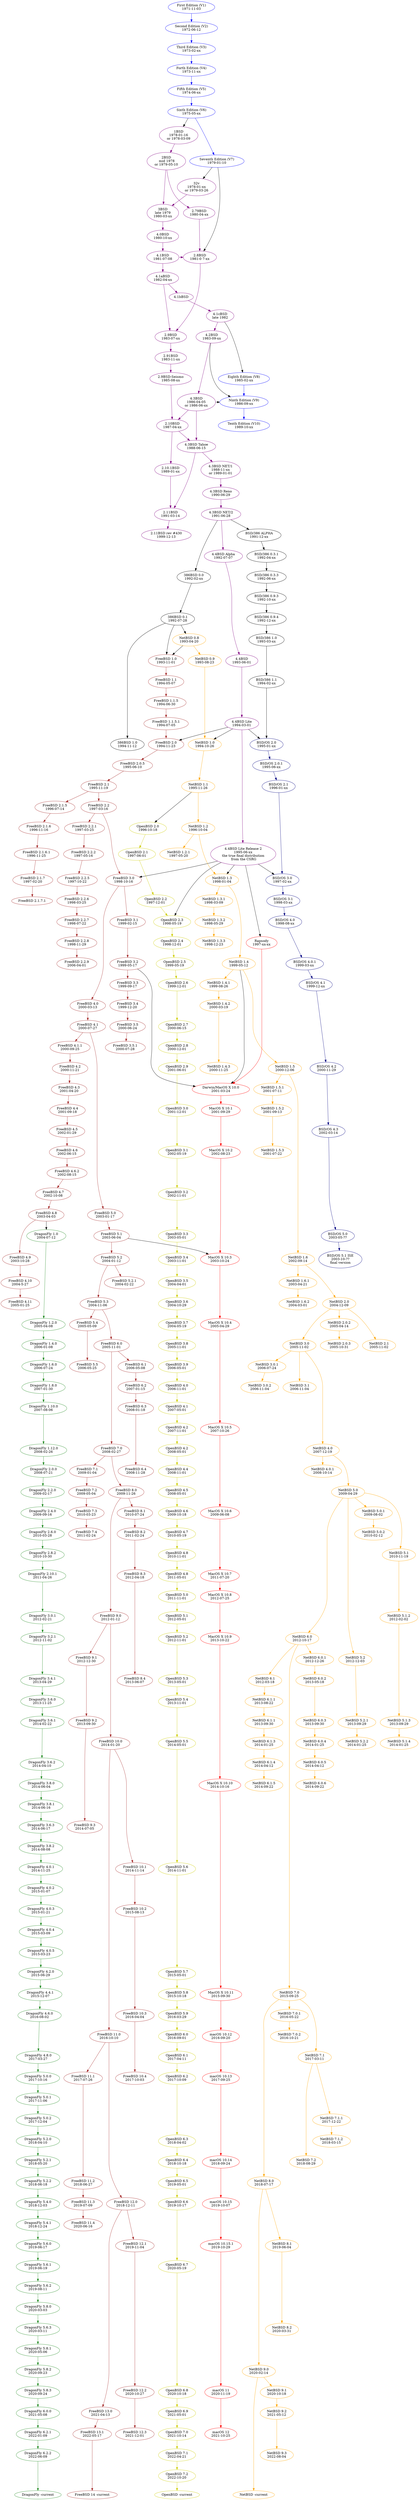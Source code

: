 # Copyright (c) 2022
#   zmbsdtree <arales.p@gmail.com>
#
digraph unix_bsd_tree {
  rankdir=TB
  node [shape=oval]

  subgraph att_unix{
    node [
      color = blue
    ];
    edge [
      color = blue
    ];
    v1   [label="First Edition (V1)\n1971-11-03"]
    v2   [label="Second Edition (V2)\n1972-06-12"]
    v3   [label="Third Edition (V3)\n1973-02-xx"]
    v4   [label="Forth Edition (V4)\n1973-11-xx"]
    v5   [label="Fifth Edition (V5)\n1974-06-xx"]
    v6   [label="Sixth Edition (V6)\n1975-05-xx"]
    v7   [label="Seventh Edition (V7)\n1979-01-10"]
    v8   [label="Eighth Edition (V8)\n1985-02-xx"]
    v9   [label="Ninth Edition (V9)\n1986-09-xx"]
    v10  [label="Tenth Edition (V10)\n1989-10-xx"]

    v1 -> v2 -> v3 -> v4 -> v5 -> v6 -> v7
    v8 -> v9 -> v10
  }

  subgraph Berkeley_Software_Distribution{
    node [
      color = webpurple
    ];
    edge [
      color = webpurple
    ];

    _1BSD              [label="1BSD\n1978-01-16\nor 1978-03-09"]
    _2BSD              [label="2BSD\n mid 1978\nor 1979-05-10"]
    _2_79BSD           [label="2.79BSD\n1980-04-xx"]
    _2_8BSD            [label="2.8BSD\n1981-0 7-xx"]
 #  _2_8_1BSD         [label="2.8.1BSD\n1982-01-xx"]
    _2_9BSD            [label="2.9BSD\n1983-07-xx"]
    _2_9_1BSD          [label="2.91BSD\n1983-11-xx"]
    _2_9BSD_Seismo     [label="2.9BSD-Seismo\n1985-08-xx"]
    _2_10BSD           [label="2.10BSD\n1987-04-xx"]
    _2_10_1BSD         [label="2.10.1BSD\n1989-01-xx"]
    _2_11BSD           [label="2.11BSD\n1991-03-14"]
    _2_11BSDrev430     [label="2.11BSD rev #430\n1999-12-13"]
    _32v               [label="32v\n1978-01-xx\nor 1979-03-26"]
    _3BSD              [label="3BSD\nlate 1979\n1980-03-xx"]
    _4_0BSD            [label="4.0BSD\n1980-10-xx"]
    _4_1BSD            [label="4.1BSD\n1981-07-08"]
    _4_1aBSD           [label="4.1aBSD\n1982-04-xx"]
    _4_1bBSD           [label="4.1bBSD"]
    _4_1cBSD           [label="4.1cBSD\nlate 1982"]
    _4_2BSD            [label="4.2BSD\n1983-09-xx"]
    _4_3BSD            [label="4.3BSD\n1986-04-05\nor 1986-06-xx"]
    _4_3BSDTa          [label="4.3BSD Tahoe\n1988-06-15"]
    _4_3BSD_NET1       [label="4.3BSD NET/1\n1988-11-xx\nor 1989-01-01"]
    _4_3BSD_Reno       [label="4.3BSD Reno\n1990-06-29"]
    _4_3BSD_NET2       [label="4.3BSD NET/2\n1991-06-28"]

    _1BSD -> _2BSD -> _2_79BSD -> _2_8BSD -> _2_9BSD -> _2_9_1BSD -> _2_9BSD_Seismo -> _2_10BSD -> _2_10_1BSD -> _2_11BSD -> _2_11BSDrev430
  _2BSD -> _3BSD
  _32v -> _3BSD -> _4_0BSD -> _4_1BSD -> _4_1aBSD -> _4_1bBSD -> _4_1cBSD -> _4_2BSD -> _4_3BSD -> _4_3BSDTa -> _4_3BSD_NET1 -> _4_3BSD_Reno -> _4_3BSD_NET2
  _4_1BSD -> _2_8BSD
  _4_1aBSD -> _2_9BSD
  _4_3BSD -> _2_10BSD
  _2_10BSD -> _4_3BSDTa
  _4_3BSDTa -> _2_11BSD
  _4_3BSD_NET2 -> _4_4BSDA -> _4_4BSD -> _4_4BSDLite -> _4_4BSDLiteR2
  }
  
  subgraph NetBSD_tree {
    node [
      color = orange
    ];
    edge [
      color = orange
    ];

    NetBSD_0_8         [label="NetBSD 0.8\n1993-04-20"]
    NetBSD_0_9         [label="NetBSD 0.9\n1993-08-23"]
    NetBSD_1_0         [label="NetBSD 1.0\n1994-10-26"]
    NetBSD_1_1	       [label="NetBSD 1.1\n1995-11-26"]
    NetBSD_1_2	       [label="NetBSD 1.2\n1996-10-04"]
    NetBSD_1_2_1	     [label="NetBSD 1.2.1\n1997-05-20"]
    NetBSD_1_3	       [label="NetBSD 1.3\n1998-01-04"]
    NetBSD_1_3_1	     [label="NetBSD 1.3.1\n1998-03-09"]
    NetBSD_1_3_2	     [label="NetBSD 1.3.2\n1998-05-29"]
    NetBSD_1_3_3	     [label="NetBSD 1.3.3\n1998-12-23"]
    NetBSD_1_4	       [label="NetBSD 1.4\n1999-05-12"]
    NetBSD_1_4_1	     [label="NetBSD 1.4.1\n1999-08-26"]
    NetBSD_1_4_2	     [label="NetBSD 1.4.2\n2000-03-19"]
    NetBSD_1_4_3	     [label="NetBSD 1.4.3\n2000-11-25"]
    NetBSD_1_5	       [label="NetBSD 1.5\n2000-12-06"]
    NetBSD_1_5_1	     [label="NetBSD 1.5.1\n2001-07-11"]
    NetBSD_1_5_2	     [label="NetBSD 1.5.2\n2001-09-13"]
    NetBSD_1_5_3	     [label="NetBSD 1.5.3\n2001-07-22"]
    NetBSD_1_6	       [label="NetBSD 1.6\n2002-09-14"]
    NetBSD_1_6_1	     [label="NetBSD 1.6.1\n2003-04-21"]
    NetBSD_1_6_2	     [label="NetBSD 1.6.2\n2004-03-01"]
    NetBSD_2_0  	     [label="NetBSD 2.0\n2004-12-09"]
    NetBSD_2_0_2	     [label="NetBSD 2.0.2\n2005-04-14"]
    NetBSD_2_0_3	     [label="NetBSD 2.0.3\n2005-10-31"]
    NetBSD_2_1	       [label="NetBSD 2.1\n2005-11-02"]
    NetBSD_3_0	       [label="NetBSD 3.0\n2005-11-02"]
    NetBSD_3_0_1	     [label="NetBSD 3.0.1\n2006-07-24"]
    NetBSD_3_0_2	     [label="NetBSD 3.0.2\n2006-11-04"]
    NetBSD_3_1	       [label="NetBSD 3.1\n2006-11-04"]
    NetBSD_4_0	       [label="NetBSD 4.0\n2007-12-19"]
    NetBSD_4_0_1	     [label="NetBSD 4.0.1\n2008-10-14"]
    NetBSD_5_0	       [label="NetBSD 5.0\n2009-04-29"]
    NetBSD_5_0_1	     [label="NetBSD 5.0.1\n2009-08-02"]
    NetBSD_5_0_2	     [label="NetBSD 5.0.2\n2010-02-12"]
    NetBSD_5_1	       [label="NetBSD 5.1\n2010-11-19"]
    NetBSD_5_1_2	     [label="NetBSD 5.1.2\n2012-02-02"]
    NetBSD_6_0	       [label="NetBSD 6.0\n2012-10-17"]
    NetBSD_5_2	       [label="NetBSD 5.2\n2012-12-03"]   
    NetBSD_6_0_1	     [label="NetBSD 6.0.1\n2012-12-26"]
    NetBSD_6_0_2	     [label="NetBSD 6.0.2\n2013-05-18"]
    NetBSD_6_1	       [label="NetBSD 6.1\n2012-03-18"]
    NetBSD_6_1_1	     [label="NetBSD 6.1.1\n2013-08-22"]
    NetBSD_5_1_3	     [label="NetBSD 5.1.3\n2013-09-29"]
    NetBSD_5_2_1	     [label="NetBSD 5.2.1\n2013-09-29"]
    NetBSD_6_0_3	     [label="NetBSD 6.0.3\n2013-09-30"]
    NetBSD_6_1_2	     [label="NetBSD 6.1.1\n2013-09-30"]
    NetBSD_5_1_4	     [label="NetBSD 5.1.4\n2014-01-25"]
    NetBSD_5_2_2	     [label="NetBSD 5.2.2\n2014-01-25"]
    NetBSD_6_0_4	     [label="NetBSD 6.0.4\n2014-01-25"]
    NetBSD_6_1_3	     [label="NetBSD 6.1.3\n2014-01-25"]
    NetBSD_6_0_5	     [label="NetBSD 6.0.5\n2014-04-12"]
    NetBSD_6_1_4	     [label="NetBSD 6.1.4\n2014-04-12"]
    NetBSD_6_0_6	     [label="NetBSD 6.0.6\n2014-09-22"]
    NetBSD_6_1_5	     [label="NetBSD 6.1.5\n2014-09-22"]
    NetBSD_7_0	       [label="NetBSD 7.0\n2015-09-25"]
    NetBSD_7_0_1	     [label="NetBSD 7.0.1\n2016-05-22"]
    NetBSD_7_0_2	     [label="NetBSD 7.0.2\n2016-10-21"]
    NetBSD_7_1	       [label="NetBSD 7.1\n2017-03-11"]
    NetBSD_7_1_1	     [label="NetBSD 7.1.1\n2017-12-22"]
    NetBSD_7_1_2	     [label="NetBSD 7.1.2\n2018-03-15"]
    NetBSD_8_0	       [label="NetBSD 8.0\n2018-07-17"]
    NetBSD_7_2	       [label="NetBSD 7.2\n2018-08-29"]
    NetBSD_8_1	       [label="NetBSD 8.1\n2019-06-04"]
    NetBSD_9_0	       [label="NetBSD 9.0\n2020-02-14"]
    NetBSD_8_2	       [label="NetBSD 8.2\n2020-03-31"]
    NetBSD_9_1	       [label="NetBSD 9.1\n2020-10-18"]
    NetBSD_9_2	       [label="NetBSD 9.2\n2021-05-12"]
    NetBSD_9_3	       [label="NetBSD 9.3\n2022-08-04"]

    NetBSD_current     [label="NetBSD -current"]

    NetBSD_0_8 -> NetBSD_0_9 -> NetBSD_1_0 -> NetBSD_1_1 -> NetBSD_1_2 -> NetBSD_1_2_1
    NetBSD_1_2 -> NetBSD_1_3 -> NetBSD_1_3_1 -> NetBSD_1_3_2 -> NetBSD_1_3_3
    NetBSD_1_3 -> NetBSD_1_4 -> NetBSD_1_4_1 -> NetBSD_1_4_2 -> NetBSD_1_4_3
    NetBSD_1_4 -> NetBSD_1_5
    NetBSD_1_5 -> NetBSD_1_5_1 -> NetBSD_1_5_2 -> NetBSD_1_5_3
    NetBSD_1_5 -> NetBSD_1_6 -> NetBSD_2_0
    NetBSD_1_6 -> NetBSD_1_6_1 -> NetBSD_1_6_2
    NetBSD_2_0 -> NetBSD_2_0_2 -> NetBSD_2_0_3
    NetBSD_2_0 -> NetBSD_2_1
    NetBSD_2_0 -> NetBSD_3_0 -> NetBSD_3_0_1 -> NetBSD_3_0_2
    NetBSD_3_0 -> NetBSD_4_0 -> NetBSD_5_0 -> NetBSD_6_0 -> NetBSD_7_0 -> NetBSD_8_0
    NetBSD_3_0 -> NetBSD_3_1
    NetBSD_4_0 -> NetBSD_4_0_1
    NetBSD_5_0 -> NetBSD_5_0_1 -> NetBSD_5_0_2
    NetBSD_5_0 -> NetBSD_5_1 -> NetBSD_5_1_2 -> NetBSD_5_1_3 -> NetBSD_5_1_4
    NetBSD_5_0 -> NetBSD_5_2 -> NetBSD_5_2_1 -> NetBSD_5_2_2
    NetBSD_6_0 -> NetBSD_6_0_1 -> NetBSD_6_0_2 -> NetBSD_6_0_3 -> NetBSD_6_0_4 ->	 NetBSD_6_0_5 -> NetBSD_6_0_6
    NetBSD_6_0 -> NetBSD_6_1 -> NetBSD_6_1_1 -> NetBSD_6_1_2 -> NetBSD_6_1_3 -> NetBSD_6_1_4 -> NetBSD_6_1_5
    NetBSD_7_0 -> NetBSD_7_0_1 -> NetBSD_7_0_2
    NetBSD_7_0 -> NetBSD_7_1 -> NetBSD_7_2
    NetBSD_7_1 -> NetBSD_7_1_1 -> NetBSD_7_1_2
    NetBSD_8_0 -> NetBSD_8_1 -> NetBSD_8_2
    NetBSD_9_0 -> NetBSD_9_1 -> NetBSD_9_2 -> NetBSD_9_3
    NetBSD_8_0 -> NetBSD_9_0 -> NetBSD_current
  }

  subgraph FreeBSD_tree {
    node [
      color = brown
    ];
    edge [
      color = brown
    ];

    FreeBSD_1_0        [label="FreeBSD 1.0\n1993-11-01"]
#   FreeBSD_1_0_2      [label="FreeBSD 1.0.2\n1993-11-14"]
    FreeBSD_1_1        [label="FreeBSD 1.1\n1994-05-07"]
    FreeBSD_1_1_5      [label="FreeBSD 1.1.5\n1994-06-30"]
    FreeBSD_1_1_5_1    [label="FreeBSD 1.1.5.1\n1994-07-05"]
    FreeBSD_2_0        [label="FreeBSD 2.0\n1994-11-23"]
    FreeBSD_2_0_5      [label="FreeBSD 2.0.5\n1995-06-10"]
    FreeBSD_2_1	       [label="FreeBSD 2.1\n1995-11-19"]
    FreeBSD_2_1_5	     [label="FreeBSD 2.1.5\n1996-07-14"]
    FreeBSD_2_1_6	     [label="FreeBSD 2.1.6\n1996-11-16"]
    FreeBSD_2_1_6_1    [label="FreeBSD 2.1.6.1\n1996-11-25"]
    FreeBSD_2_1_7	     [label="FreeBSD 2.1.7\n1997-02-20"]
    FreeBSD_2_1_7_1    [label="FreeBSD 2.1.7.1"]
    FreeBSD_2_2	       [label="FreeBSD 2.2\n1997-03-16"]
    FreeBSD_2_2_1	     [label="FreeBSD 2.2.1\n1997-03-25"]
    FreeBSD_2_2_2	     [label="FreeBSD 2.2.2\n1997-05-16"]
    FreeBSD_2_2_5	     [label="FreeBSD 2.2.5\n1997-10-22"]
    FreeBSD_2_2_6	     [label="FreeBSD 2.2.6\n1998-03-25"]
    FreeBSD_2_2_7	     [label="FreeBSD 2.2.7\n1998-07-22"]
    FreeBSD_3_0	       [label="FreeBSD 3.0\n1998-10-16"]
    FreeBSD_2_2_8	     [label="FreeBSD 2.2.8\n1998-11-29"]
    FreeBSD_3_1	       [label="FreeBSD 3.1\n1999-02-15"]
    FreeBSD_3_2	       [label="FreeBSD 3.2\n1999-05-17"]
    FreeBSD_3_3	       [label="FreeBSD 3.3\n1999-09-17"]
    FreeBSD_3_4	       [label="FreeBSD 3.4\n1999-12-20"]
    FreeBSD_4_0	       [label="FreeBSD 4.0\n2000-03-13"]
    FreeBSD_3_5	       [label="FreeBSD 3.5\n2000-06-24"]
    FreeBSD_4_1	       [label="FreeBSD 4.1\n2000-07-27"]
    FreeBSD_3_5_1	     [label="FreeBSD 3.5.1\n2000-07-28"]
    FreeBSD_4_1_1	     [label="FreeBSD 4.1.1\n2000-09-25"]
    FreeBSD_4_2	       [label="FreeBSD 4.2\n2000-11-21"]
    FreeBSD_4_3	       [label="FreeBSD 4.3\n2001-04-20"]
    FreeBSD_4_4	       [label="FreeBSD 4.4\n2001-09-18"]
    FreeBSD_4_5	       [label="FreeBSD 4.5\n2002-01-29"]
    FreeBSD_4_6	       [label="FreeBSD 4.6\n2002-06-15"]
    FreeBSD_4_6_2	     [label="FreeBSD 4.6.2\n2002-08-15"]
    FreeBSD_4_7	       [label="FreeBSD 4.7\n2002-10-08"]
    FreeBSD_5_0	       [label="FreeBSD 5.0\n2003-01-17"]
    FreeBSD_4_8	       [label="FreeBSD 4.8\n2003-04-03"]
    FreeBSD_5_1	       [label="FreeBSD 5.1\n2003-06-04"]
    FreeBSD_4_9	       [label="FreeBSD 4.9\n2003-10-28"]
    FreeBSD_5_2	       [label="FreeBSD 5.2\n2004-01-12"]
    FreeBSD_5_2_1	     [label="FreeBSD 5.2.1\n2004-02-22"]
    FreeBSD_4_10	     [label="FreeBSD 4.10\n2004-5-27"]
    FreeBSD_5_3	       [label="FreeBSD 5.3\n2004-11-06"]
    FreeBSD_4_11	     [label="FreeBSD 4.11\n2005-01-25"]
    FreeBSD_5_4	       [label="FreeBSD 5.4\n2005-05-09"]
    FreeBSD_6_0	       [label="FreeBSD 6.0\n2005-11-01"]
    FreeBSD_2_2_9	     [label="FreeBSD 2.2.9\n2006-04-01"]
    FreeBSD_6_1	       [label="FreeBSD 6.1\n2006-05-08"]
    FreeBSD_5_5	       [label="FreeBSD 5.5\n2006-05-25"]
    FreeBSD_6_2	       [label="FreeBSD 6.2\n2007-01-15"]
    FreeBSD_6_3	       [label="FreeBSD 6.3\n2008-01-18"]
    FreeBSD_7_0	       [label="FreeBSD 7.0\n2008-02-27"]
    FreeBSD_6_4	       [label="FreeBSD 6.4\n2008-11-28"]
    FreeBSD_7_1	       [label="FreeBSD 7.1\n2009-01-04"]    
    FreeBSD_7_2	       [label="FreeBSD 7.2\n2009-05-04"]
    FreeBSD_8_0	       [label="FreeBSD 8.0\n2009-11-26"]
    FreeBSD_7_3	       [label="FreeBSD 7.3\n2010-03-23"]
    FreeBSD_8_1	       [label="FreeBSD 8.1\n2010-07-24"]
    FreeBSD_7_4	       [label="FreeBSD 7.4\n2011-02-24"]
    FreeBSD_8_2	       [label="FreeBSD 8.2\n2011-02-24"]
    FreeBSD_9_0	       [label="FreeBSD 9.0\n2012-01-12"]
    FreeBSD_9_1	       [label="FreeBSD 9.1\n2012-12-30"]
    FreeBSD_8_3	       [label="FreeBSD 8.3\n2012-04-18"]
    FreeBSD_8_4	       [label="FreeBSD 8.4\n2013-06-07"]
    FreeBSD_9_2	       [label="FreeBSD 9.2\n2013-09-30"]
    FreeBSD_10_0	     [label="FreeBSD 10.0\n2014-01-20"]
    FreeBSD_9_3	       [label="FreeBSD 9.3\n2014-07-05"]
    FreeBSD_10_1	     [label="FreeBSD 10.1\n2014-11-14"]
    FreeBSD_10_2	     [label="FreeBSD 10.2\n2015-08-13"]
    FreeBSD_10_3	     [label="FreeBSD 10.3\n2016-04-04"]
    FreeBSD_11_0	     [label="FreeBSD 11.0\n2016-10-10"]
    FreeBSD_11_1	     [label="FreeBSD 11.1\n2017-07-26"]
    FreeBSD_10_4	     [label="FreeBSD 10.4\n2017-10-03"]
    FreeBSD_11_2	     [label="FreeBSD 11.2\n2018-06-27"]
    FreeBSD_12_0	     [label="FreeBSD 12.0\n2018-12-11"]
    FreeBSD_11_3	     [label="FreeBSD 11.3\n2019-07-09"]
    FreeBSD_12_1	     [label="FreeBSD 12.1\n2019-11-04"]
    FreeBSD_11_4	     [label="FreeBSD 11.4\n2020-06-16"]
    FreeBSD_12_2	     [label="FreeBSD 12.2\n2020-10-27"]
    FreeBSD_13_0	     [label="FreeBSD 13.0\n2021-04-13"]
    FreeBSD_12_3	     [label="FreeBSD 12.3\n2021-12-01"]
    FreeBSD_13_1	     [label="FreeBSD 13.1\n2022-05-17"]

    FreeBSD_current    [label="FreeBSD 14 -current"]

    FreeBSD_1_0 -> FreeBSD_1_1 -> FreeBSD_1_1_5 -> FreeBSD_1_1_5_1 -> FreeBSD_2_0 -> FreeBSD_2_0_5 -> FreeBSD_2_1
    FreeBSD_2_1 -> FreeBSD_2_1_5 -> FreeBSD_2_1_6 -> FreeBSD_2_1_6_1 -> FreeBSD_2_1_7 -> FreeBSD_2_1_7_1
    FreeBSD_2_1 -> FreeBSD_2_2
    FreeBSD_2_2 -> FreeBSD_2_2_1 -> FreeBSD_2_2_2 -> FreeBSD_2_2_5 -> FreeBSD_2_2_6 -> FreeBSD_2_2_7 -> FreeBSD_2_2_8 -> FreeBSD_2_2_9
    FreeBSD_2_2 -> FreeBSD_3_0 -> FreeBSD_3_1 -> FreeBSD_3_2 -> FreeBSD_3_3 -> FreeBSD_3_4 -> FreeBSD_3_5 -> FreeBSD_3_5_1
    FreeBSD_3_0 -> FreeBSD_4_0 -> FreeBSD_4_1 -> FreeBSD_4_1_1 -> FreeBSD_4_2
    FreeBSD_4_2 -> FreeBSD_4_3 ->FreeBSD_4_4 -> FreeBSD_4_5 -> FreeBSD_4_6 -> FreeBSD_4_6_2 -> FreeBSD_4_7 -> FreeBSD_4_8 -> FreeBSD_4_9 -> FreeBSD_4_10 -> FreeBSD_4_11
    FreeBSD_4_1 -> FreeBSD_5_0 -> FreeBSD_5_1 -> FreeBSD_5_2 -> FreeBSD_5_2_1
    FreeBSD_5_2 -> FreeBSD_5_3 -> FreeBSD_5_4 -> FreeBSD_5_5
    FreeBSD_5_3 -> FreeBSD_6_0 -> FreeBSD_6_1 -> FreeBSD_6_2 -> FreeBSD_6_3 -> FreeBSD_6_4
    FreeBSD_6_0 -> FreeBSD_7_0 -> FreeBSD_8_0 -> FreeBSD_9_0
    FreeBSD_7_0 -> FreeBSD_7_1 -> FreeBSD_7_2 -> FreeBSD_7_3 -> FreeBSD_7_4
    FreeBSD_8_0 -> FreeBSD_8_1 -> FreeBSD_8_2 -> FreeBSD_8_3 -> FreeBSD_8_4
    FreeBSD_9_0 -> FreeBSD_9_1
    FreeBSD_9_1 -> FreeBSD_9_2 -> FreeBSD_9_3
    FreeBSD_9_0 -> FreeBSD_10_0 -> FreeBSD_10_1 -> FreeBSD_10_2 -> FreeBSD_10_3 -> FreeBSD_10_4
    FreeBSD_10_0 -> FreeBSD_11_0 -> FreeBSD_11_1 -> FreeBSD_11_2 -> FreeBSD_11_3 -> FreeBSD_11_4
    FreeBSD_11_0 -> FreeBSD_12_0 -> FreeBSD_13_0 -> FreeBSD_13_1 -> FreeBSD_current
    FreeBSD_12_0 -> FreeBSD_12_1 -> FreeBSD_12_2 -> FreeBSD_12_3
  }

  subgraph OpenBSD_tree {
    node [
      color = yellow3
    ];
    edge [
      color = yellow3
    ];

    OpenBSD_2_0	      [label="OpenBSD 2.0\n1996-10-18"]
    OpenBSD_2_1	      [label="OpenBSD 2.1\n1997-06-01"]
    OpenBSD_2_2	      [label="OpenBSD 2.2\n1997-12-01"]
    OpenBSD_2_3	      [label="OpenBSD 2.3\n1998-05-19"]
    OpenBSD_2_4	      [label="OpenBSD 2.4\n1998-12-01"]
    OpenBSD_2_5	      [label="OpenBSD 2.5\n1999-05-19"]
    OpenBSD_2_6	      [label="OpenBSD 2.6\n1999-12-01"]
    OpenBSD_2_7	      [label="OpenBSD 2.7\n2000-06-15"]
    OpenBSD_2_8	      [label="OpenBSD 2.8\n2000-12-01"]
    OpenBSD_2_9	      [label="OpenBSD 2.9\n2001-06-01"]
    OpenBSD_3_0	      [label="OpenBSD 3.0\n2001-12-01"]
    OpenBSD_3_1	      [label="OpenBSD 3.1\n2002-05-19"] 
    OpenBSD_3_2	      [label="OpenBSD 3.2\n2002-11-01"]
    OpenBSD_3_3	      [label="OpenBSD 3.3\n2003-05-01"]
    OpenBSD_3_4	      [label="OpenBSD 3.4\n2003-11-01"]
    OpenBSD_3_5	      [label="OpenBSD 3.5\n2004-04-01"]
    OpenBSD_3_6	      [label="OpenBSD 3.6\n2004-10-29"]
    OpenBSD_3_7	      [label="OpenBSD 3.7\n2004-05-19"]
    OpenBSD_3_8	      [label="OpenBSD 3.8\n2005-11-01"]
    OpenBSD_3_9	      [label="OpenBSD 3.9\n2006-05-01"]
    OpenBSD_4_0	      [label="OpenBSD 4.0\n2006-11-01"]
    OpenBSD_4_1	      [label="OpenBSD 4.1\n2007-05-01"]
    OpenBSD_4_2	      [label="OpenBSD 4.2\n2007-11-01"]
    OpenBSD_4_3	      [label="OpenBSD 4.2\n2008-05-01"]
    OpenBSD_4_4	      [label="OpenBSD 4.4\n2008-11-01"]
    OpenBSD_4_5	      [label="OpenBSD 4.5\n2008-05-01"]
    OpenBSD_4_6	      [label="OpenBSD 4.6\n2009-10-18"]
    OpenBSD_4_7	      [label="OpenBSD 4.7\n2010-05-19"]
    OpenBSD_4_8	      [label="OpenBSD 4.8\n2010-11-01"]
    OpenBSD_4_9	      [label="OpenBSD 4.8\n2011-05-01"]
    OpenBSD_5_0	      [label="OpenBSD 5.0\n2011-11-01"]
    OpenBSD_5_1	      [label="OpenBSD 5.1\n2012-05-01"]
    OpenBSD_5_2	      [label="OpenBSD 5.2\n2012-11-01"]
    OpenBSD_5_3	      [label="OpenBSD 5.3\n2013-05-01"]
    OpenBSD_5_4	      [label="OpenBSD 5.4\n2013-11-01"]
    OpenBSD_5_5	      [label="OpenBSD 5.5\n2014-05-01"]
    OpenBSD_5_6	      [label="OpenBSD 5.6\n2014-11-01"]
    OpenBSD_5_7	      [label="OpenBSD 5.7\n2015-05-01"]
    OpenBSD_5_8	      [label="OpenBSD 5.8\n2015-10-18"]
    OpenBSD_5_9	      [label="OpenBSD 5.9\n2016-03-29"]
    OpenBSD_6_0	      [label="OpenBSD 6.0\n2016-09-01"]
    OpenBSD_6_1	      [label="OpenBSD 6.1\n2017-04-11"]
    OpenBSD_6_2	      [label="OpenBSD 6.2\n2017-10-09"]
    OpenBSD_6_3	      [label="OpenBSD 6.3\n2018-04-02"]
    OpenBSD_6_4	      [label="OpenBSD 6.4\n2018-10-18"]
    OpenBSD_6_5	      [label="OpenBSD 6.5\n2019-05-01"]
    OpenBSD_6_6	      [label="OpenBSD 6.6\n2019-10-17"]
    OpenBSD_6_7	      [label="OpenBSD 6.7\n2020-05-19"]
    OpenBSD_6_8	      [label="OpenBSD 6.8\n2020-10-18"]
    OpenBSD_6_9	      [label="OpenBSD 6.9\n2021-05-01"]
    OpenBSD_7_0	      [label="OpenBSD 7.0\n2021-10-14"]
    OpenBSD_7_1	      [label="OpenBSD 7.1\n2022-04-21"]
    OpenBSD_7_2	      [label="OpenBSD 7.2\n2022-10-20"]

    OpenBSD_current   [label="OpenBSD -current"]

    OpenBSD_2_0 -> OpenBSD_2_1 -> OpenBSD_2_2 -> OpenBSD_2_3
    OpenBSD_2_3 -> OpenBSD_2_4 -> OpenBSD_2_5 -> OpenBSD_2_6 -> OpenBSD_2_7 -> OpenBSD_2_8
    OpenBSD_2_8 -> OpenBSD_2_9 -> OpenBSD_3_0 -> OpenBSD_3_1 -> OpenBSD_3_2 -> OpenBSD_3_3 -> OpenBSD_3_4 -> OpenBSD_3_5 -> OpenBSD_3_6 -> OpenBSD_3_7 -> OpenBSD_3_8 -> OpenBSD_3_9 -> OpenBSD_4_0
    OpenBSD_4_0 -> OpenBSD_4_1 -> OpenBSD_4_2 -> OpenBSD_4_3 -> OpenBSD_4_4 -> OpenBSD_4_5 -> OpenBSD_4_6 -> OpenBSD_4_7 -> OpenBSD_4_8 -> OpenBSD_4_9 -> OpenBSD_5_0 -> OpenBSD_5_1 -> OpenBSD_5_2
    OpenBSD_5_2 -> OpenBSD_5_3 -> OpenBSD_5_4 -> OpenBSD_5_5 -> OpenBSD_5_6 -> OpenBSD_5_7 -> OpenBSD_5_8 -> OpenBSD_5_9 -> OpenBSD_6_0
    OpenBSD_6_0 -> OpenBSD_6_1 -> OpenBSD_6_2 -> OpenBSD_6_3 -> OpenBSD_6_4
    OpenBSD_6_4 -> OpenBSD_6_5 -> OpenBSD_6_6 -> OpenBSD_6_7 -> OpenBSD_6_8 -> OpenBSD_6_9 -> OpenBSD_7_0 -> OpenBSD_7_1 -> OpenBSD_7_2 -> OpenBSD_current
  
  }


  subgraph DragonFly_BSD_tree {
    node [
      color = forestgreen
    ];
    edge [
      color = forestgreen
    ];

    DragonFly_1_0	     [label="DragonFly 1.0\n2004-07-12"]
    DragonFly_1_2_0    [label="DragonFly 1.2.0\n2005-04-08"]
    DragonFly_1_4_0    [label="DragonFly 1.4.0\n2006-01-08"]
    DragonFly_1_6_0    [label="DragonFly 1.6.0\n2006-07-24"]
    DragonFly_1_8_0    [label="DragonFly 1.8.0\n2007-01-30"]
    DragonFly_1_10_0   [label="DragonFly 1.10.0\n2007-08-06"]
    DragonFly_1_12_0   [label="DragonFly 1.12.0\n2008-02-26"]
    DragonFly_2_0_0    [label="DragonFly 2.0.0\n2008-07-21"]
    DragonFly_2_2_0    [label="DragonFly 2.2.0\n2009-02-17"] 
    DragonFly_2_4_0    [label="DragonFly 2.4.0\n2009-09-16"]
    DragonFly_2_6_0    [label="DragonFly 2.6.0\n2010-03-28"]
    DragonFly_2_8_2    [label="DragonFly 2.8.2\n2010-10-30"]
    DragonFly_2_10_1   [label="DragonFly 2.10.1\n2011-04-26"]
    DragonFly_3_0_1    [label="DragonFly 3.0.1\n2012-02-21"]
    DragonFly_3_2_1    [label="DragonFly 3.2.1\n2012-11-02"]
    DragonFly_3_4_1    [label="DragonFly 3.4.1\n2013-04-29"]
    DragonFly_3_6_0    [label="DragonFly 3.6.0\n2013-11-25"]
    DragonFly_3_6_1    [label="DragonFly 3.6.1\n2014-02-22"]
    DragonFly_3_6_2    [label="DragonFly 3.6.2\n2014-04-10"]
    DragonFly_3_8_0    [label="DragonFly 3.8.0\n2014-06-04"]
    DragonFly_3_8_1    [label="DragonFly 3.8.1\n2014-06-16"]
    DragonFly_3_6_3    [label="DragonFly 3.6.3\n2014-06-17"]
    DragonFly_3_8_2    [label="DragonFly 3.8.2\n2014-08-08"]
    DragonFly_4_0_1    [label="DragonFly 4.0.1\n2014-11-25"]
    DragonFly_4_0_2    [label="DragonFly 4.0.2\n2015-01-07"]
    DragonFly_4_0_3    [label="DragonFly 4.0.3\n2015-01-21"]
    DragonFly_4_0_4    [label="DragonFly 4.0.4\n2015-03-09"]
    DragonFly_4_0_5    [label="DragonFly 4.0.5\n2015-03-23"]
    DragonFly_4_2_0    [label="DragonFly 4.2.0\n2015-06-29"]
    DragonFly_4_4_1    [label="DragonFly 4.4.1\n2015-12-07"]
    DragonFly_4_6_0    [label="DragonFly 4.6.0\n2016-08-02"]
    DragonFly_4_8_0    [label="DragonFly 4.8.0\n2017-03-27"]
    DragonFly_5_0_0    [label="DragonFly 5.0.0\n2017-10-16"]
    DragonFly_5_0_1    [label="DragonFly 5.0.1\n2017-11-06"]
    DragonFly_5_0_2    [label="DragonFly 5.0.2\n2017-12-04"]
    DragonFly_5_2_0    [label="DragonFly 5.2.0\n2018-04-10"]
    DragonFly_5_2_1    [label="DragonFly 5.2.1\n2018-05-20"]
    DragonFly_5_2_2    [label="DragonFly 5.2.2\n2018-06-18"]
    DragonFly_5_4_0    [label="DragonFly 5.4.0\n2018-12-03"]
    DragonFly_5_4_1    [label="DragonFly 5.4.1\n2018-12-24"]
    DragonFly_5_6_0	   [label="DragonFly 5.6.0\n2019-06-17"]
    DragonFly_5_6_1    [label="DragonFly 5.6.1\n2019-06-19"]
    DragonFly_5_6_2    [label="DragonFly 5.6.2\n2019-08-11"]
    DragonFly_5_8_0    [label="DragonFly 5.8.0\n2020-03-03"]
    DragonFly_5_6_3    [label="DragonFly 5.6.3\n2020-03-11"]
    DragonFly_5_8_1    [label="DragonFly 5.8.1\n2020-05-06"]
    DragonFly_5_8_2    [label="DragonFly 5.8.2\n2020-09-23"]
    DragonFly_5_8_3    [label="DragonFly 5.8.3\n2020-09-24"]
    DragonFly_6_0_0    [label="DragonFly 6.0.0\n2021-05-08"]
    DragonFly_6_2_1    [label="DragonFly 6.2.1\n2022-01-09"]
    DragonFly_6_2_2    [label="DragonFly 6.2.2\n2022-06-09"]

    DragonFly_current  [label="DragonFly -current"]

    DragonFly_1_0 -> DragonFly_1_2_0 -> DragonFly_1_4_0 -> DragonFly_1_6_0
    DragonFly_1_6_0 -> DragonFly_1_8_0 -> DragonFly_1_10_0 -> DragonFly_1_12_0 -> DragonFly_2_0_0 -> DragonFly_2_2_0 -> DragonFly_2_4_0 -> DragonFly_2_6_0
    DragonFly_2_6_0 -> DragonFly_2_8_2 -> DragonFly_2_10_1 -> DragonFly_3_0_1 -> DragonFly_3_2_1
    DragonFly_3_2_1 -> DragonFly_3_4_1 -> DragonFly_3_6_0 -> DragonFly_3_6_1 -> DragonFly_3_6_2 -> DragonFly_3_8_0
    DragonFly_3_8_0 -> DragonFly_3_8_1 -> DragonFly_3_6_3 -> DragonFly_3_8_2 -> DragonFly_4_0_1
    DragonFly_4_0_1 -> DragonFly_4_0_2 -> DragonFly_4_0_3 -> DragonFly_4_0_4 -> DragonFly_4_0_5 -> DragonFly_4_2_0
    DragonFly_4_2_0 -> DragonFly_4_4_1 -> DragonFly_4_6_0 -> DragonFly_4_8_0 -> DragonFly_5_0_0
    DragonFly_5_0_0 ->  DragonFly_5_0_1 ->  DragonFly_5_0_2 -> DragonFly_5_2_0
    DragonFly_5_2_0 -> DragonFly_5_2_1 -> DragonFly_5_2_2
    DragonFly_5_2_2 -> DragonFly_5_4_0 -> DragonFly_5_4_1 -> DragonFly_5_6_0 -> DragonFly_5_6_1 -> DragonFly_5_6_2 -> DragonFly_5_8_0
    DragonFly_5_8_0 -> DragonFly_5_6_3 -> DragonFly_5_8_1 -> DragonFly_5_8_2 -> DragonFly_5_8_3 -> DragonFly_6_0_0 -> DragonFly_6_2_1 -> DragonFly_6_2_2 -> DragonFly_current
  }
  subgraph BSDOS_tree {
    node [
      color = navy
    ];
    edge [
      color = navy
    ];

    BSD_OS_2_0       [label="BSD/OS 2.0\n1995-01-xx"]
    BSD_OS_2_0_1     [label="BSD/OS 2.0.1\n1995-06-xx"]
    BSD_OS_2_1	     [label="BSD/OS 2.1\n1996-01-xx"]
    BSD_OS_3_0	     [label="BSD/OS 3.0\n1997-02-xx"]
    BSD_OS_3_1	     [label="BSD/OS 3.1\n1998-03-xx"]
    BSD_OS_4_0	     [label="BSD/OS 4.0\n1998-08-xx"]
    BSD_OS_4_0_1	   [label="BSD/OS 4.0.1\n1999-03-xx"]
    BSD_OS_4_1	     [label="BSD/OS 4.1\n1999-12-xx"]
    BSD_OS_4_2	     [label="BSD/OS 4.2\n2000-11-29"]
    BSD_OS_4_3	     [label="BSD/OS 4.3\n2002-03-14"]
    BSD_OS_5_0	     [label="BSD/OS 5.0\n2003-05-??"]
    BSD_OS_5_1	     [label="BSD/OS 5.1 ISE\n2003-10-??\nfinal version"]

    BSD_OS_2_0 -> BSD_OS_2_0_1 -> BSD_OS_2_1 -> BSD_OS_3_0 -> BSD_OS_3_1 
    BSD_OS_3_1 -> BSD_OS_4_0 -> BSD_OS_4_0_1 -> BSD_OS_4_1 -> BSD_OS_4_2
    BSD_OS_4_2 -> BSD_OS_4_3 -> BSD_OS_5_0 -> BSD_OS_5_1
  }


  subgraph Apple_com_tree {
    node [
      color = red
    ];
    edge [
      color = red
    ];

    Rhapsody	        [label="Rapsody\n1997-xx-xx"]
    MacOSX_10_0	      [label="Darwin/MacOS X 10.0\n2001-03-24"]
    MacOSX_10_1	      [label="MacOS X 10.1\n2001-09-29"]
    MacOSX_10_2	      [label="MacOS X 10.2\n2002-08-23"]
    MacOSX_10_3	      [label="MacOS X 10.3\n2003-10-24"] 
    MacOSX_10_4	      [label="MacOS X 10.4\n2005-04-29"]
    MacOSX_10_5	      [label="MacOS X 10.5\n2007-10-26"]
    MacOSX_10_6	      [label="MacOS X 10.6\n2009-06-08"]
    MacOSX_10_7	      [label="MacOS X 10.7\n2011-07-20"]
    MacOSX_10_8	      [label="MacOS X 10.8\n2012-07-25"]
    MacOSX_10_9	      [label="MacOS X 10.9\n2013-10-22"]
    MacOSX_10_10	    [label="MacOS X 10.10\n2014-10-16"]
    MacOSX_10_11	    [label="MacOS X 10.11\n2015-09-30"]
    macOS_10_12	      [label="macOS 10.12\n2016-09-20"]
    macOS_10_13	      [label="macOS 10.13\n2017-09-25"]
    macOS_10_14	      [label="macOS 10.14\n2018-09-24"]
    macOS_10_15	      [label="macOS 10.15\n2019-10-07"]
    macOS_10_15_1	    [label="macOS 10.15.1\n2019-10-29"]
    macOS_11	        [label="macOS 11\n2020-11-19"]
    macOS_12	        [label="macOS 12\n2021-10-25"]

    Rhapsody -> MacOSX_10_0
    MacOSX_10_0 -> MacOSX_10_1 -> MacOSX_10_2 -> MacOSX_10_3 -> MacOSX_10_4
    MacOSX_10_4 -> MacOSX_10_5 -> MacOSX_10_6 -> MacOSX_10_7 -> MacOSX_10_8
    MacOSX_10_8 -> MacOSX_10_9 -> MacOSX_10_10 -> MacOSX_10_11
    MacOSX_10_11 -> macOS_10_12 -> macOS_10_13 -> macOS_10_14 -> macOS_10_15 -> macOS_10_15_1 -> macOS_11 -> macOS_12
  }

  {rank = same; v7; _2BSD;}
  {rank = same; v8; _2_9BSD_Seismo;}
  {rank = same; v9; _4_3BSD; } 
  {rank = same; _2_79BSD; _3BSD;}
  {rank = same; _2_8BSD; _4_1BSD;} 
  {rank = same; _2_9BSD; _4_2BSD;}
  {rank = same; _2_10_1BSD; _4_3BSD_NET1;}
  {rank = same; _2_11BSD; _4_3BSD_NET2; }

  BSD386A            [label="BSD/386 ALPHA\n1991-12-xx"]
  _386BSD_0_0        [label="386BSD 0.0\n1992-02-xx"]
  BSD386_0_3_1       [label="BSD/386 0.3.1\n1992-04-xx"]
  BSD386_0_3_3       [label="BSD/386 0.3.3\n1992-06-xx"]
  _386BSD_0_1        [label="386BSD 0.1\n1992-07-28"]
  _4_4BSDA           [label="4.4BSD Alpha\n1992-07-07"]
  BSD386_0_9_3       [label="BSD/386 0.9.3\n1992-10-xx"]
  BSD386_0_9_4       [label="BSD/386 0.9.4\n1992-12-xx"]
  BSD386_1_0         [label="BSD/386 1.0\n1993-03-xx"]
  _4_4BSD            [label="4.4BSD\n1993-06-01"]
 
  {rank = same; BSD386_1_0; NetBSD_0_8}
  {rank = same; _4_4BSD; NetBSD_0_9;}

  BSD386_1_1         [label="BSD/386 1.1\n1994-02-xx"]
  _4_4BSDLite        [label="4.4BSD Lite\n1994-03-01"]
  _386BSD_1_0        [label="386BSD 1.0\n1994-11-12"]
 
  {rank = same; NetBSD_1_0; _386BSD_1_0; FreeBSD_2_0; }
  _4_4BSDLiteR2      [label="4.4BSD Lite Release 2\n1995-06-xx\nthe true final distribution\n from the CSRG"]
 
  {rank = same; FreeBSD_2_1; NetBSD_1_1;}
  {rank = same; NetBSD_1_2; OpenBSD_2_0;}
  {rank = same; FreeBSD_2_1_7; BSD_OS_3_0;}
  {rank = same; FreeBSD_2_2_2; NetBSD_1_2_1;} 
  {rank = same; FreeBSD_2_2_6; NetBSD_1_3_1; BSD_OS_3_1;}
  {rank = same; OpenBSD_2_3; NetBSD_1_3_2;}
  {rank = same; FreeBSD_2_2_8; OpenBSD_2_4; NetBSD_1_3_3;}
  {rank = same; NetBSD_1_4; FreeBSD_3_2; OpenBSD_2_5;}
  {rank = same; FreeBSD_3_3; OpenBSD_2_6; BSD_OS_4_1;}
  {rank = same; FreeBSD_4_0; NetBSD_1_4_2;}
  {rank = same; OpenBSD_2_7; FreeBSD_3_5;}
  {rank = same; FreeBSD_4_2; NetBSD_1_4_3; BSD_OS_4_2;}
  {rank = same; MacOSX_10_0; FreeBSD_4_3;}  
  {rank = same; NetBSD_1_5_2; FreeBSD_4_4; MacOSX_10_1;}  
  {rank = same; FreeBSD_4_5; BSD_OS_4_3;}  
  {rank = same; OpenBSD_3_1; FreeBSD_4_6;}  
  {rank = same; NetBSD_1_5_3; FreeBSD_4_6; MacOSX_10_2;}  
  {rank = same; FreeBSD_4_8; FreeBSD_5_0;}  
  {rank = same; OpenBSD_3_3; BSD_OS_5_0; FreeBSD_5_1; }
  {rank = same; FreeBSD_4_9; BSD_OS_5_1;}
  {rank = same; FreeBSD_5_2_1; NetBSD_1_6_1; OpenBSD_3_5;}
  {rank = same; OpenBSD_3_6;FreeBSD_5_3; NetBSD_2_0;}
  {rank = same; DragonFly_1_2_0; NetBSD_2_0_2;}
  {rank = same; MacOSX_10_4; FreeBSD_5_4; OpenBSD_3_7} 
  {rank = same; NetBSD_2_0_3; OpenBSD_3_8; FreeBSD_6_0; NetBSD_2_1;}
  {rank = same; OpenBSD_3_9; FreeBSD_6_1; FreeBSD_5_5;}
  {rank = same; NetBSD_3_0_1; DragonFly_1_6_0;}
  {rank = same; OpenBSD_4_0; NetBSD_3_0_2; NetBSD_3_1;}
  {rank = same; FreeBSD_6_2; DragonFly_1_8_0;}
  {rank = same; MacOSX_10_5; OpenBSD_4_2;}
  {rank = same; DragonFly_1_12_0;FreeBSD_7_0;}
  {rank = same; NetBSD_4_0_1; OpenBSD_4_4;FreeBSD_6_4;}
  {rank = same; NetBSD_5_0; OpenBSD_4_5;FreeBSD_7_2;} 
  {rank = same; MacOSX_10_6; NetBSD_5_0_1;DragonFly_2_4_0;} 
  {rank = same; DragonFly_2_8_2;OpenBSD_4_8; NetBSD_5_1;}
  {rank = same; FreeBSD_7_4;FreeBSD_8_2;}
  {rank = same; OpenBSD_4_9; MacOSX_10_7;}
  {rank = same; FreeBSD_9_0; NetBSD_5_1_2; DragonFly_3_0_1;}
  {rank = same; NetBSD_6_0; OpenBSD_5_2; DragonFly_3_2_1;}
  {rank = same; NetBSD_5_2; NetBSD_6_0_1; FreeBSD_9_1;}
  {rank = same; DragonFly_3_4_1; OpenBSD_5_3; NetBSD_6_0_2; NetBSD_6_1; FreeBSD_8_4;}
  {rank = same; NetBSD_5_1_3; NetBSD_5_2_1; FreeBSD_9_2; NetBSD_6_0_3; NetBSD_6_1_2; }
  {rank = same; OpenBSD_5_4; DragonFly_3_6_0;}
  {rank = same; FreeBSD_10_0; NetBSD_5_1_4; NetBSD_5_2_2; NetBSD_6_0_4; NetBSD_6_1_3;}
  {rank = same; DragonFly_3_6_2; NetBSD_6_0_5; NetBSD_6_1_4;}
  {rank = same; DragonFly_3_6_3; FreeBSD_9_3;}
  {rank = same; NetBSD_6_0_6; NetBSD_6_1_5; MacOSX_10_10;}
  {rank = same; OpenBSD_5_6; FreeBSD_10_1; DragonFly_4_0_1; }
  {rank = same; OpenBSD_5_7; DragonFly_4_2_0; }
  {rank = same; NetBSD_7_0; MacOSX_10_11; OpenBSD_5_8; }
  {rank = same; OpenBSD_5_9; FreeBSD_10_3; NetBSD_7_0_1; }
  {rank = same; macOS_10_12; FreeBSD_11_0; NetBSD_7_0_2; }
  {rank = same; NetBSD_7_1; DragonFly_4_8_0; OpenBSD_6_1; }
  {rank = same; macOS_10_13; FreeBSD_10_4; OpenBSD_6_2; DragonFly_5_0_0;}
  {rank = same;  DragonFly_5_0_2; NetBSD_7_1_1; }
  {rank = same;  OpenBSD_6_3; DragonFly_5_2_0; }  
  {rank = same; DragonFly_5_2_2; FreeBSD_11_2; NetBSD_8_0; }
  {rank = same; NetBSD_7_2; macOS_10_14; OpenBSD_6_4; }
  {rank = same; DragonFly_5_4_0; FreeBSD_12_0; }
  {rank = same; NetBSD_8_1; DragonFly_5_6_0;}
  {rank = same; macOS_10_15; OpenBSD_6_6; }
  {rank = same; macOS_10_15_1; FreeBSD_12_1; } 
  {rank = same; DragonFly_5_6_3; NetBSD_8_2; }
  {rank = same; DragonFly_5_8_3; OpenBSD_6_8; NetBSD_9_1; FreeBSD_12_2; macOS_11; }
  {rank = same; FreeBSD_13_0; OpenBSD_6_9; DragonFly_6_0_0; NetBSD_9_2; }
  {rank = same; OpenBSD_7_0; macOS_12; }
  {rank = same; FreeBSD_12_3; DragonFly_6_2_1; FreeBSD_13_1 }
  {rank = same; DragonFly_6_2_2; NetBSD_9_3 }
  {rank = sink; FreeBSD_current; NetBSD_current; OpenBSD_current; DragonFly_current; }

  _4_1cBSD -> v8
  v6 -> _1BSD 
  v7 -> _2_8BSD
  v7 -> _32v
  _4_2BSD -> v9
  _4_3BSD -> v9
  _4_3BSD_NET2 -> _386BSD_0_0 -> _386BSD_0_1 -> FreeBSD_1_0
  _386BSD_0_1 -> NetBSD_0_8
  _386BSD_0_1 -> _386BSD_1_0
 
  _4_3BSD_NET2 -> BSD386A -> BSD386_0_3_1 -> BSD386_0_3_3 -> BSD386_0_9_3 -> BSD386_0_9_4 -> BSD386_1_0 -> BSD386_1_1 -> BSD_OS_2_0
  NetBSD_0_8 -> FreeBSD_1_0
  _4_4BSDLite -> FreeBSD_2_0
  _4_4BSDLite -> NetBSD_1_0
  _4_4BSDLite -> BSD_OS_2_0
  _4_4BSDLiteR2 -> Rhapsody
  _4_4BSDLiteR2 -> NetBSD_1_3
  _4_4BSDLiteR2 -> OpenBSD_2_3
  _4_4BSDLiteR2 -> BSD_OS_3_0
  _4_4BSDLiteR2 -> FreeBSD_3_0
  NetBSD_1_1 -> OpenBSD_2_0
  FreeBSD_3_2 -> MacOSX_10_0
  NetBSD_1_4 -> MacOSX_10_0
  FreeBSD_5_1 -> MacOSX_10_3
  FreeBSD_4_8 -> DragonFly_1_0
}
